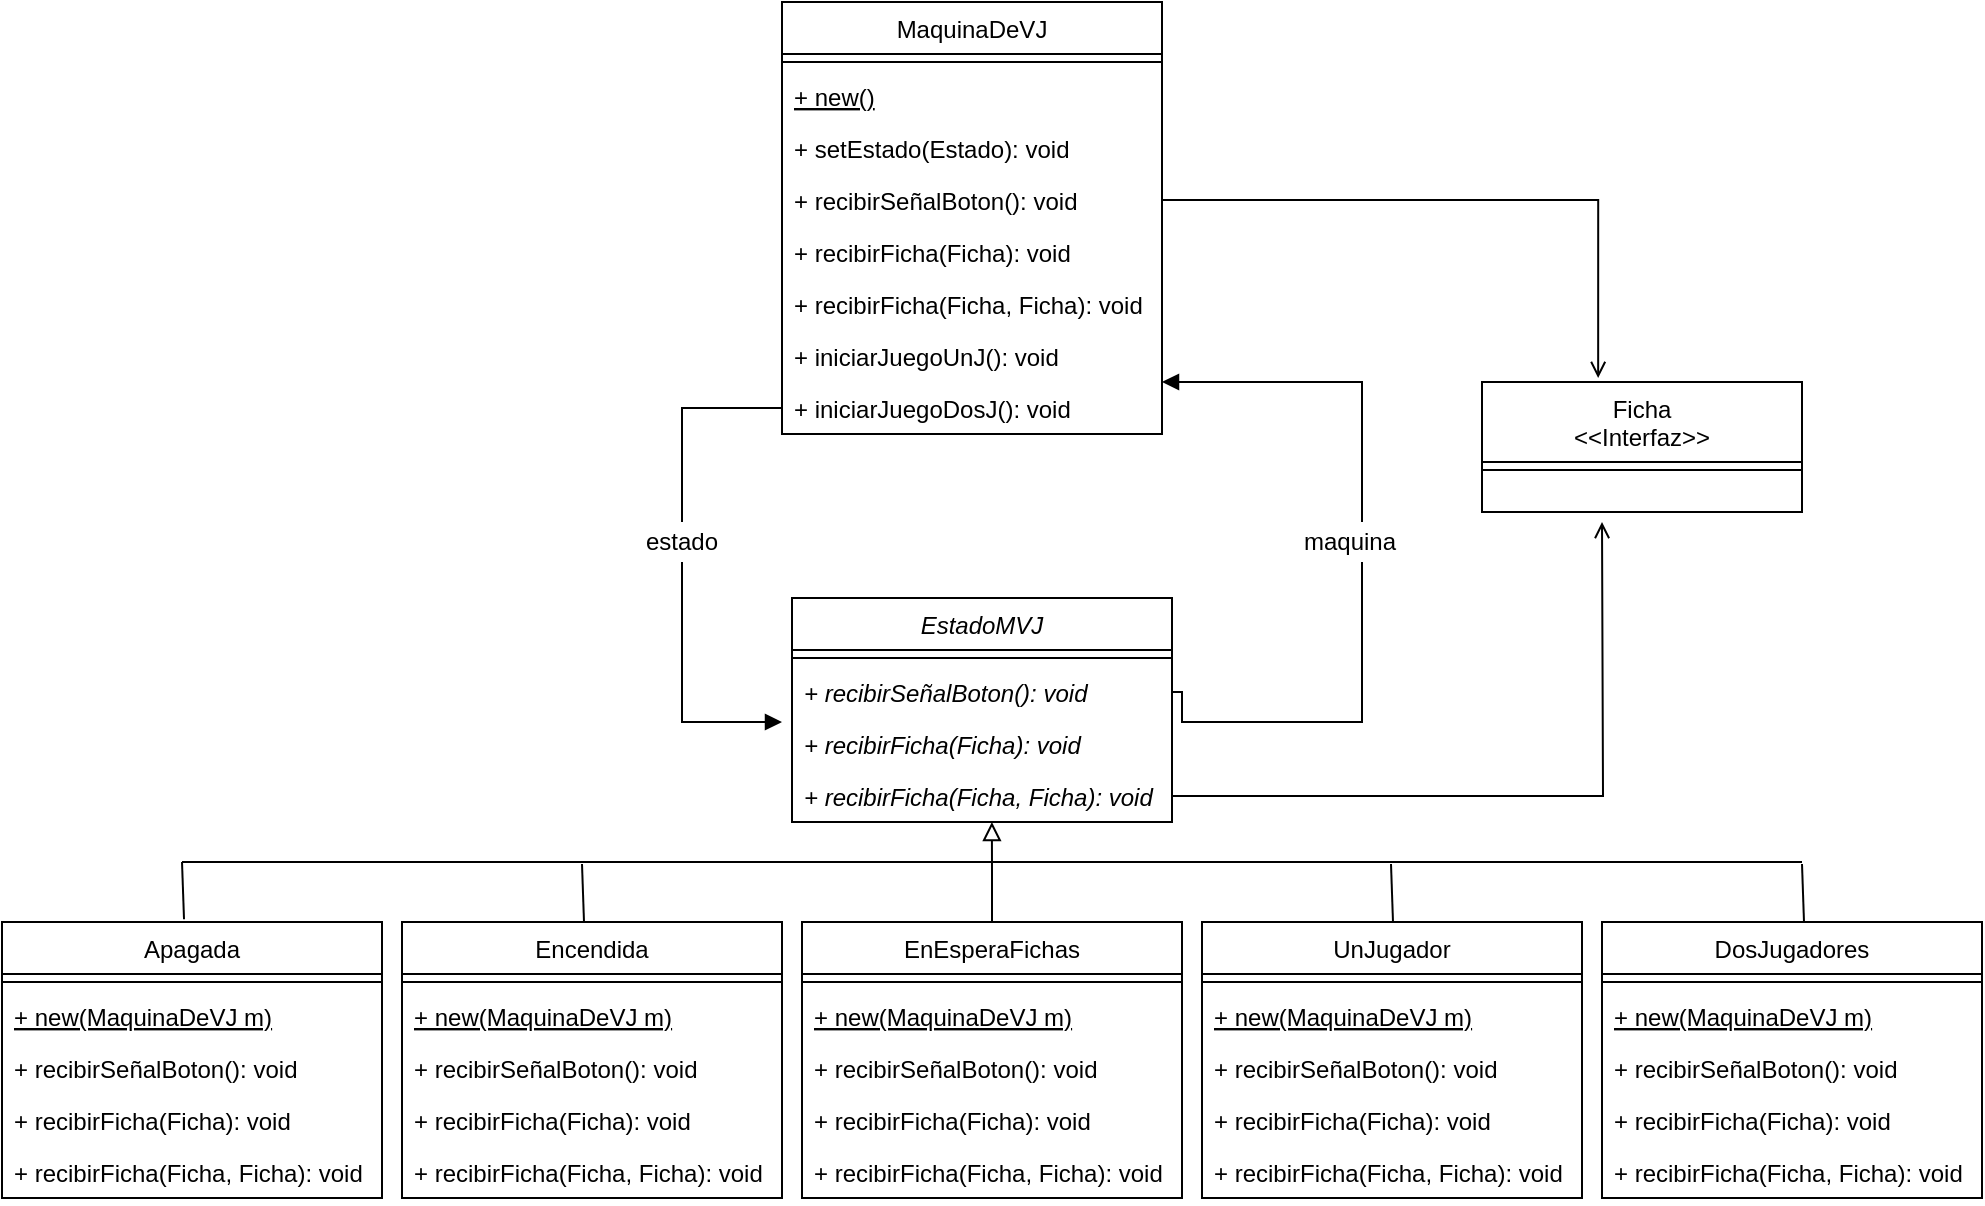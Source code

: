 <mxfile version="28.2.5">
  <diagram id="C5RBs43oDa-KdzZeNtuy" name="Page-1">
    <mxGraphModel dx="2418" dy="2058" grid="1" gridSize="10" guides="1" tooltips="1" connect="1" arrows="1" fold="1" page="1" pageScale="1" pageWidth="827" pageHeight="1169" math="0" shadow="0">
      <root>
        <mxCell id="WIyWlLk6GJQsqaUBKTNV-0" />
        <mxCell id="WIyWlLk6GJQsqaUBKTNV-1" parent="WIyWlLk6GJQsqaUBKTNV-0" />
        <mxCell id="UZqX43Rpj6E_O7g7snm4-7" value="MaquinaDeVJ" style="swimlane;fontStyle=0;align=center;verticalAlign=top;childLayout=stackLayout;horizontal=1;startSize=26;horizontalStack=0;resizeParent=1;resizeLast=0;collapsible=1;marginBottom=0;rounded=0;shadow=0;strokeWidth=1;" parent="WIyWlLk6GJQsqaUBKTNV-1" vertex="1">
          <mxGeometry x="130" y="-470" width="190" height="216" as="geometry">
            <mxRectangle x="560" y="380" width="160" height="26" as="alternateBounds" />
          </mxGeometry>
        </mxCell>
        <mxCell id="UZqX43Rpj6E_O7g7snm4-11" value="" style="line;html=1;strokeWidth=1;align=left;verticalAlign=middle;spacingTop=-1;spacingLeft=3;spacingRight=3;rotatable=0;labelPosition=right;points=[];portConstraint=eastwest;" parent="UZqX43Rpj6E_O7g7snm4-7" vertex="1">
          <mxGeometry y="26" width="190" height="8" as="geometry" />
        </mxCell>
        <mxCell id="UZqX43Rpj6E_O7g7snm4-12" value="+ new()" style="text;align=left;verticalAlign=top;spacingLeft=4;spacingRight=4;overflow=hidden;rotatable=0;points=[[0,0.5],[1,0.5]];portConstraint=eastwest;fontStyle=4" parent="UZqX43Rpj6E_O7g7snm4-7" vertex="1">
          <mxGeometry y="34" width="190" height="26" as="geometry" />
        </mxCell>
        <mxCell id="GCBcyzNS5vGIQ2Xak3aQ-25" value="+ setEstado(Estado): void" style="text;align=left;verticalAlign=top;spacingLeft=4;spacingRight=4;overflow=hidden;rotatable=0;points=[[0,0.5],[1,0.5]];portConstraint=eastwest;" parent="UZqX43Rpj6E_O7g7snm4-7" vertex="1">
          <mxGeometry y="60" width="190" height="26" as="geometry" />
        </mxCell>
        <mxCell id="GCBcyzNS5vGIQ2Xak3aQ-46" value="+ recibirSeñalBoton(): void" style="text;align=left;verticalAlign=top;spacingLeft=4;spacingRight=4;overflow=hidden;rotatable=0;points=[[0,0.5],[1,0.5]];portConstraint=eastwest;" parent="UZqX43Rpj6E_O7g7snm4-7" vertex="1">
          <mxGeometry y="86" width="190" height="26" as="geometry" />
        </mxCell>
        <mxCell id="YJoVHZ8ohPTa9mw98y_0-13" value="+ recibirFicha(Ficha): void" style="text;align=left;verticalAlign=top;spacingLeft=4;spacingRight=4;overflow=hidden;rotatable=0;points=[[0,0.5],[1,0.5]];portConstraint=eastwest;" parent="UZqX43Rpj6E_O7g7snm4-7" vertex="1">
          <mxGeometry y="112" width="190" height="26" as="geometry" />
        </mxCell>
        <mxCell id="GCBcyzNS5vGIQ2Xak3aQ-27" value="+ recibirFicha(Ficha, Ficha): void" style="text;align=left;verticalAlign=top;spacingLeft=4;spacingRight=4;overflow=hidden;rotatable=0;points=[[0,0.5],[1,0.5]];portConstraint=eastwest;" parent="UZqX43Rpj6E_O7g7snm4-7" vertex="1">
          <mxGeometry y="138" width="190" height="26" as="geometry" />
        </mxCell>
        <mxCell id="U2_cQN8DCtw2l2Un_i4g-0" value="+ iniciarJuegoUnJ(): void" style="text;align=left;verticalAlign=top;spacingLeft=4;spacingRight=4;overflow=hidden;rotatable=0;points=[[0,0.5],[1,0.5]];portConstraint=eastwest;" vertex="1" parent="UZqX43Rpj6E_O7g7snm4-7">
          <mxGeometry y="164" width="190" height="26" as="geometry" />
        </mxCell>
        <mxCell id="U2_cQN8DCtw2l2Un_i4g-35" style="edgeStyle=orthogonalEdgeStyle;rounded=0;orthogonalLoop=1;jettySize=auto;html=1;endArrow=block;endFill=1;" edge="1" parent="UZqX43Rpj6E_O7g7snm4-7" source="U2_cQN8DCtw2l2Un_i4g-2">
          <mxGeometry relative="1" as="geometry">
            <mxPoint y="360" as="targetPoint" />
            <Array as="points">
              <mxPoint x="-50" y="203" />
              <mxPoint x="-50" y="360" />
            </Array>
          </mxGeometry>
        </mxCell>
        <mxCell id="U2_cQN8DCtw2l2Un_i4g-2" value="+ iniciarJuegoDosJ(): void" style="text;align=left;verticalAlign=top;spacingLeft=4;spacingRight=4;overflow=hidden;rotatable=0;points=[[0,0.5],[1,0.5]];portConstraint=eastwest;" vertex="1" parent="UZqX43Rpj6E_O7g7snm4-7">
          <mxGeometry y="190" width="190" height="26" as="geometry" />
        </mxCell>
        <mxCell id="YJoVHZ8ohPTa9mw98y_0-15" value="EstadoMVJ" style="swimlane;fontStyle=2;align=center;verticalAlign=top;childLayout=stackLayout;horizontal=1;startSize=26;horizontalStack=0;resizeParent=1;resizeLast=0;collapsible=1;marginBottom=0;rounded=0;shadow=0;strokeWidth=1;" parent="WIyWlLk6GJQsqaUBKTNV-1" vertex="1">
          <mxGeometry x="135" y="-172" width="190" height="112" as="geometry">
            <mxRectangle x="560" y="380" width="160" height="26" as="alternateBounds" />
          </mxGeometry>
        </mxCell>
        <mxCell id="YJoVHZ8ohPTa9mw98y_0-16" value="" style="line;html=1;strokeWidth=1;align=left;verticalAlign=middle;spacingTop=-1;spacingLeft=3;spacingRight=3;rotatable=0;labelPosition=right;points=[];portConstraint=eastwest;" parent="YJoVHZ8ohPTa9mw98y_0-15" vertex="1">
          <mxGeometry y="26" width="190" height="8" as="geometry" />
        </mxCell>
        <mxCell id="U2_cQN8DCtw2l2Un_i4g-3" value="+ recibirSeñalBoton(): void" style="text;align=left;verticalAlign=top;spacingLeft=4;spacingRight=4;overflow=hidden;rotatable=0;points=[[0,0.5],[1,0.5]];portConstraint=eastwest;fontStyle=2" vertex="1" parent="YJoVHZ8ohPTa9mw98y_0-15">
          <mxGeometry y="34" width="190" height="26" as="geometry" />
        </mxCell>
        <mxCell id="U2_cQN8DCtw2l2Un_i4g-4" value="+ recibirFicha(Ficha): void" style="text;align=left;verticalAlign=top;spacingLeft=4;spacingRight=4;overflow=hidden;rotatable=0;points=[[0,0.5],[1,0.5]];portConstraint=eastwest;fontStyle=2" vertex="1" parent="YJoVHZ8ohPTa9mw98y_0-15">
          <mxGeometry y="60" width="190" height="26" as="geometry" />
        </mxCell>
        <mxCell id="U2_cQN8DCtw2l2Un_i4g-47" style="edgeStyle=orthogonalEdgeStyle;rounded=0;orthogonalLoop=1;jettySize=auto;html=1;endArrow=open;endFill=0;" edge="1" parent="YJoVHZ8ohPTa9mw98y_0-15" source="U2_cQN8DCtw2l2Un_i4g-5">
          <mxGeometry relative="1" as="geometry">
            <mxPoint x="405" y="-38" as="targetPoint" />
          </mxGeometry>
        </mxCell>
        <mxCell id="U2_cQN8DCtw2l2Un_i4g-5" value="+ recibirFicha(Ficha, Ficha): void" style="text;align=left;verticalAlign=top;spacingLeft=4;spacingRight=4;overflow=hidden;rotatable=0;points=[[0,0.5],[1,0.5]];portConstraint=eastwest;fontStyle=2" vertex="1" parent="YJoVHZ8ohPTa9mw98y_0-15">
          <mxGeometry y="86" width="190" height="26" as="geometry" />
        </mxCell>
        <mxCell id="GCBcyzNS5vGIQ2Xak3aQ-28" value="Apagada" style="swimlane;fontStyle=0;align=center;verticalAlign=top;childLayout=stackLayout;horizontal=1;startSize=26;horizontalStack=0;resizeParent=1;resizeLast=0;collapsible=1;marginBottom=0;rounded=0;shadow=0;strokeWidth=1;" parent="WIyWlLk6GJQsqaUBKTNV-1" vertex="1">
          <mxGeometry x="-260" y="-10" width="190" height="138" as="geometry">
            <mxRectangle x="560" y="380" width="160" height="26" as="alternateBounds" />
          </mxGeometry>
        </mxCell>
        <mxCell id="GCBcyzNS5vGIQ2Xak3aQ-29" value="" style="line;html=1;strokeWidth=1;align=left;verticalAlign=middle;spacingTop=-1;spacingLeft=3;spacingRight=3;rotatable=0;labelPosition=right;points=[];portConstraint=eastwest;" parent="GCBcyzNS5vGIQ2Xak3aQ-28" vertex="1">
          <mxGeometry y="26" width="190" height="8" as="geometry" />
        </mxCell>
        <mxCell id="GCBcyzNS5vGIQ2Xak3aQ-30" value="+ new(MaquinaDeVJ m)" style="text;align=left;verticalAlign=top;spacingLeft=4;spacingRight=4;overflow=hidden;rotatable=0;points=[[0,0.5],[1,0.5]];portConstraint=eastwest;fontStyle=4" parent="GCBcyzNS5vGIQ2Xak3aQ-28" vertex="1">
          <mxGeometry y="34" width="190" height="26" as="geometry" />
        </mxCell>
        <mxCell id="U2_cQN8DCtw2l2Un_i4g-6" value="+ recibirSeñalBoton(): void" style="text;align=left;verticalAlign=top;spacingLeft=4;spacingRight=4;overflow=hidden;rotatable=0;points=[[0,0.5],[1,0.5]];portConstraint=eastwest;" vertex="1" parent="GCBcyzNS5vGIQ2Xak3aQ-28">
          <mxGeometry y="60" width="190" height="26" as="geometry" />
        </mxCell>
        <mxCell id="U2_cQN8DCtw2l2Un_i4g-7" value="+ recibirFicha(Ficha): void" style="text;align=left;verticalAlign=top;spacingLeft=4;spacingRight=4;overflow=hidden;rotatable=0;points=[[0,0.5],[1,0.5]];portConstraint=eastwest;" vertex="1" parent="GCBcyzNS5vGIQ2Xak3aQ-28">
          <mxGeometry y="86" width="190" height="26" as="geometry" />
        </mxCell>
        <mxCell id="U2_cQN8DCtw2l2Un_i4g-8" value="+ recibirFicha(Ficha, Ficha): void" style="text;align=left;verticalAlign=top;spacingLeft=4;spacingRight=4;overflow=hidden;rotatable=0;points=[[0,0.5],[1,0.5]];portConstraint=eastwest;" vertex="1" parent="GCBcyzNS5vGIQ2Xak3aQ-28">
          <mxGeometry y="112" width="190" height="26" as="geometry" />
        </mxCell>
        <mxCell id="GCBcyzNS5vGIQ2Xak3aQ-51" value="Ficha&#xa;&lt;&lt;Interfaz&gt;&gt;" style="swimlane;fontStyle=0;align=center;verticalAlign=middle;childLayout=stackLayout;horizontal=1;startSize=40;horizontalStack=0;resizeParent=1;resizeLast=0;collapsible=1;marginBottom=0;rounded=0;shadow=0;strokeWidth=1;" parent="WIyWlLk6GJQsqaUBKTNV-1" vertex="1">
          <mxGeometry x="480" y="-280" width="160" height="65" as="geometry">
            <mxRectangle x="560" y="380" width="160" height="26" as="alternateBounds" />
          </mxGeometry>
        </mxCell>
        <mxCell id="GCBcyzNS5vGIQ2Xak3aQ-52" value="" style="line;html=1;strokeWidth=1;align=left;verticalAlign=middle;spacingTop=-1;spacingLeft=3;spacingRight=3;rotatable=0;labelPosition=right;points=[];portConstraint=eastwest;" parent="GCBcyzNS5vGIQ2Xak3aQ-51" vertex="1">
          <mxGeometry y="40" width="160" height="8" as="geometry" />
        </mxCell>
        <mxCell id="U2_cQN8DCtw2l2Un_i4g-9" value="Encendida" style="swimlane;fontStyle=0;align=center;verticalAlign=top;childLayout=stackLayout;horizontal=1;startSize=26;horizontalStack=0;resizeParent=1;resizeLast=0;collapsible=1;marginBottom=0;rounded=0;shadow=0;strokeWidth=1;" vertex="1" parent="WIyWlLk6GJQsqaUBKTNV-1">
          <mxGeometry x="-60" y="-10" width="190" height="138" as="geometry">
            <mxRectangle x="560" y="380" width="160" height="26" as="alternateBounds" />
          </mxGeometry>
        </mxCell>
        <mxCell id="U2_cQN8DCtw2l2Un_i4g-10" value="" style="line;html=1;strokeWidth=1;align=left;verticalAlign=middle;spacingTop=-1;spacingLeft=3;spacingRight=3;rotatable=0;labelPosition=right;points=[];portConstraint=eastwest;" vertex="1" parent="U2_cQN8DCtw2l2Un_i4g-9">
          <mxGeometry y="26" width="190" height="8" as="geometry" />
        </mxCell>
        <mxCell id="U2_cQN8DCtw2l2Un_i4g-11" value="+ new(MaquinaDeVJ m)" style="text;align=left;verticalAlign=top;spacingLeft=4;spacingRight=4;overflow=hidden;rotatable=0;points=[[0,0.5],[1,0.5]];portConstraint=eastwest;fontStyle=4" vertex="1" parent="U2_cQN8DCtw2l2Un_i4g-9">
          <mxGeometry y="34" width="190" height="26" as="geometry" />
        </mxCell>
        <mxCell id="U2_cQN8DCtw2l2Un_i4g-12" value="+ recibirSeñalBoton(): void" style="text;align=left;verticalAlign=top;spacingLeft=4;spacingRight=4;overflow=hidden;rotatable=0;points=[[0,0.5],[1,0.5]];portConstraint=eastwest;" vertex="1" parent="U2_cQN8DCtw2l2Un_i4g-9">
          <mxGeometry y="60" width="190" height="26" as="geometry" />
        </mxCell>
        <mxCell id="U2_cQN8DCtw2l2Un_i4g-13" value="+ recibirFicha(Ficha): void" style="text;align=left;verticalAlign=top;spacingLeft=4;spacingRight=4;overflow=hidden;rotatable=0;points=[[0,0.5],[1,0.5]];portConstraint=eastwest;" vertex="1" parent="U2_cQN8DCtw2l2Un_i4g-9">
          <mxGeometry y="86" width="190" height="26" as="geometry" />
        </mxCell>
        <mxCell id="U2_cQN8DCtw2l2Un_i4g-14" value="+ recibirFicha(Ficha, Ficha): void" style="text;align=left;verticalAlign=top;spacingLeft=4;spacingRight=4;overflow=hidden;rotatable=0;points=[[0,0.5],[1,0.5]];portConstraint=eastwest;" vertex="1" parent="U2_cQN8DCtw2l2Un_i4g-9">
          <mxGeometry y="112" width="190" height="26" as="geometry" />
        </mxCell>
        <mxCell id="U2_cQN8DCtw2l2Un_i4g-15" value="EnEsperaFichas" style="swimlane;fontStyle=0;align=center;verticalAlign=top;childLayout=stackLayout;horizontal=1;startSize=26;horizontalStack=0;resizeParent=1;resizeLast=0;collapsible=1;marginBottom=0;rounded=0;shadow=0;strokeWidth=1;" vertex="1" parent="WIyWlLk6GJQsqaUBKTNV-1">
          <mxGeometry x="140" y="-10" width="190" height="138" as="geometry">
            <mxRectangle x="560" y="380" width="160" height="26" as="alternateBounds" />
          </mxGeometry>
        </mxCell>
        <mxCell id="U2_cQN8DCtw2l2Un_i4g-16" value="" style="line;html=1;strokeWidth=1;align=left;verticalAlign=middle;spacingTop=-1;spacingLeft=3;spacingRight=3;rotatable=0;labelPosition=right;points=[];portConstraint=eastwest;" vertex="1" parent="U2_cQN8DCtw2l2Un_i4g-15">
          <mxGeometry y="26" width="190" height="8" as="geometry" />
        </mxCell>
        <mxCell id="U2_cQN8DCtw2l2Un_i4g-17" value="+ new(MaquinaDeVJ m)" style="text;align=left;verticalAlign=top;spacingLeft=4;spacingRight=4;overflow=hidden;rotatable=0;points=[[0,0.5],[1,0.5]];portConstraint=eastwest;fontStyle=4" vertex="1" parent="U2_cQN8DCtw2l2Un_i4g-15">
          <mxGeometry y="34" width="190" height="26" as="geometry" />
        </mxCell>
        <mxCell id="U2_cQN8DCtw2l2Un_i4g-18" value="+ recibirSeñalBoton(): void" style="text;align=left;verticalAlign=top;spacingLeft=4;spacingRight=4;overflow=hidden;rotatable=0;points=[[0,0.5],[1,0.5]];portConstraint=eastwest;" vertex="1" parent="U2_cQN8DCtw2l2Un_i4g-15">
          <mxGeometry y="60" width="190" height="26" as="geometry" />
        </mxCell>
        <mxCell id="U2_cQN8DCtw2l2Un_i4g-19" value="+ recibirFicha(Ficha): void" style="text;align=left;verticalAlign=top;spacingLeft=4;spacingRight=4;overflow=hidden;rotatable=0;points=[[0,0.5],[1,0.5]];portConstraint=eastwest;" vertex="1" parent="U2_cQN8DCtw2l2Un_i4g-15">
          <mxGeometry y="86" width="190" height="26" as="geometry" />
        </mxCell>
        <mxCell id="U2_cQN8DCtw2l2Un_i4g-20" value="+ recibirFicha(Ficha, Ficha): void" style="text;align=left;verticalAlign=top;spacingLeft=4;spacingRight=4;overflow=hidden;rotatable=0;points=[[0,0.5],[1,0.5]];portConstraint=eastwest;" vertex="1" parent="U2_cQN8DCtw2l2Un_i4g-15">
          <mxGeometry y="112" width="190" height="26" as="geometry" />
        </mxCell>
        <mxCell id="U2_cQN8DCtw2l2Un_i4g-21" value="UnJugador" style="swimlane;fontStyle=0;align=center;verticalAlign=top;childLayout=stackLayout;horizontal=1;startSize=26;horizontalStack=0;resizeParent=1;resizeLast=0;collapsible=1;marginBottom=0;rounded=0;shadow=0;strokeWidth=1;" vertex="1" parent="WIyWlLk6GJQsqaUBKTNV-1">
          <mxGeometry x="340" y="-10" width="190" height="138" as="geometry">
            <mxRectangle x="560" y="380" width="160" height="26" as="alternateBounds" />
          </mxGeometry>
        </mxCell>
        <mxCell id="U2_cQN8DCtw2l2Un_i4g-22" value="" style="line;html=1;strokeWidth=1;align=left;verticalAlign=middle;spacingTop=-1;spacingLeft=3;spacingRight=3;rotatable=0;labelPosition=right;points=[];portConstraint=eastwest;" vertex="1" parent="U2_cQN8DCtw2l2Un_i4g-21">
          <mxGeometry y="26" width="190" height="8" as="geometry" />
        </mxCell>
        <mxCell id="U2_cQN8DCtw2l2Un_i4g-23" value="+ new(MaquinaDeVJ m)" style="text;align=left;verticalAlign=top;spacingLeft=4;spacingRight=4;overflow=hidden;rotatable=0;points=[[0,0.5],[1,0.5]];portConstraint=eastwest;fontStyle=4" vertex="1" parent="U2_cQN8DCtw2l2Un_i4g-21">
          <mxGeometry y="34" width="190" height="26" as="geometry" />
        </mxCell>
        <mxCell id="U2_cQN8DCtw2l2Un_i4g-24" value="+ recibirSeñalBoton(): void" style="text;align=left;verticalAlign=top;spacingLeft=4;spacingRight=4;overflow=hidden;rotatable=0;points=[[0,0.5],[1,0.5]];portConstraint=eastwest;" vertex="1" parent="U2_cQN8DCtw2l2Un_i4g-21">
          <mxGeometry y="60" width="190" height="26" as="geometry" />
        </mxCell>
        <mxCell id="U2_cQN8DCtw2l2Un_i4g-25" value="+ recibirFicha(Ficha): void" style="text;align=left;verticalAlign=top;spacingLeft=4;spacingRight=4;overflow=hidden;rotatable=0;points=[[0,0.5],[1,0.5]];portConstraint=eastwest;" vertex="1" parent="U2_cQN8DCtw2l2Un_i4g-21">
          <mxGeometry y="86" width="190" height="26" as="geometry" />
        </mxCell>
        <mxCell id="U2_cQN8DCtw2l2Un_i4g-26" value="+ recibirFicha(Ficha, Ficha): void" style="text;align=left;verticalAlign=top;spacingLeft=4;spacingRight=4;overflow=hidden;rotatable=0;points=[[0,0.5],[1,0.5]];portConstraint=eastwest;" vertex="1" parent="U2_cQN8DCtw2l2Un_i4g-21">
          <mxGeometry y="112" width="190" height="26" as="geometry" />
        </mxCell>
        <mxCell id="U2_cQN8DCtw2l2Un_i4g-27" value="DosJugadores" style="swimlane;fontStyle=0;align=center;verticalAlign=top;childLayout=stackLayout;horizontal=1;startSize=26;horizontalStack=0;resizeParent=1;resizeLast=0;collapsible=1;marginBottom=0;rounded=0;shadow=0;strokeWidth=1;" vertex="1" parent="WIyWlLk6GJQsqaUBKTNV-1">
          <mxGeometry x="540" y="-10" width="190" height="138" as="geometry">
            <mxRectangle x="560" y="380" width="160" height="26" as="alternateBounds" />
          </mxGeometry>
        </mxCell>
        <mxCell id="U2_cQN8DCtw2l2Un_i4g-28" value="" style="line;html=1;strokeWidth=1;align=left;verticalAlign=middle;spacingTop=-1;spacingLeft=3;spacingRight=3;rotatable=0;labelPosition=right;points=[];portConstraint=eastwest;" vertex="1" parent="U2_cQN8DCtw2l2Un_i4g-27">
          <mxGeometry y="26" width="190" height="8" as="geometry" />
        </mxCell>
        <mxCell id="U2_cQN8DCtw2l2Un_i4g-29" value="+ new(MaquinaDeVJ m)" style="text;align=left;verticalAlign=top;spacingLeft=4;spacingRight=4;overflow=hidden;rotatable=0;points=[[0,0.5],[1,0.5]];portConstraint=eastwest;fontStyle=4" vertex="1" parent="U2_cQN8DCtw2l2Un_i4g-27">
          <mxGeometry y="34" width="190" height="26" as="geometry" />
        </mxCell>
        <mxCell id="U2_cQN8DCtw2l2Un_i4g-30" value="+ recibirSeñalBoton(): void" style="text;align=left;verticalAlign=top;spacingLeft=4;spacingRight=4;overflow=hidden;rotatable=0;points=[[0,0.5],[1,0.5]];portConstraint=eastwest;" vertex="1" parent="U2_cQN8DCtw2l2Un_i4g-27">
          <mxGeometry y="60" width="190" height="26" as="geometry" />
        </mxCell>
        <mxCell id="U2_cQN8DCtw2l2Un_i4g-31" value="+ recibirFicha(Ficha): void" style="text;align=left;verticalAlign=top;spacingLeft=4;spacingRight=4;overflow=hidden;rotatable=0;points=[[0,0.5],[1,0.5]];portConstraint=eastwest;" vertex="1" parent="U2_cQN8DCtw2l2Un_i4g-27">
          <mxGeometry y="86" width="190" height="26" as="geometry" />
        </mxCell>
        <mxCell id="U2_cQN8DCtw2l2Un_i4g-32" value="+ recibirFicha(Ficha, Ficha): void" style="text;align=left;verticalAlign=top;spacingLeft=4;spacingRight=4;overflow=hidden;rotatable=0;points=[[0,0.5],[1,0.5]];portConstraint=eastwest;" vertex="1" parent="U2_cQN8DCtw2l2Un_i4g-27">
          <mxGeometry y="112" width="190" height="26" as="geometry" />
        </mxCell>
        <mxCell id="U2_cQN8DCtw2l2Un_i4g-37" style="edgeStyle=orthogonalEdgeStyle;rounded=0;orthogonalLoop=1;jettySize=auto;html=1;entryX=1;entryY=0;entryDx=0;entryDy=0;entryPerimeter=0;endArrow=block;endFill=1;" edge="1" parent="WIyWlLk6GJQsqaUBKTNV-1" source="U2_cQN8DCtw2l2Un_i4g-3" target="U2_cQN8DCtw2l2Un_i4g-2">
          <mxGeometry relative="1" as="geometry">
            <mxPoint x="390" y="-280" as="targetPoint" />
            <Array as="points">
              <mxPoint x="330" y="-125" />
              <mxPoint x="330" y="-110" />
              <mxPoint x="420" y="-110" />
              <mxPoint x="420" y="-280" />
            </Array>
          </mxGeometry>
        </mxCell>
        <mxCell id="U2_cQN8DCtw2l2Un_i4g-38" value="estado" style="text;html=1;align=center;verticalAlign=middle;whiteSpace=wrap;rounded=0;fillColor=default;" vertex="1" parent="WIyWlLk6GJQsqaUBKTNV-1">
          <mxGeometry x="50" y="-210" width="60" height="20" as="geometry" />
        </mxCell>
        <mxCell id="U2_cQN8DCtw2l2Un_i4g-39" style="edgeStyle=orthogonalEdgeStyle;rounded=0;orthogonalLoop=1;jettySize=auto;html=1;exitX=0.5;exitY=1;exitDx=0;exitDy=0;" edge="1" parent="WIyWlLk6GJQsqaUBKTNV-1" source="U2_cQN8DCtw2l2Un_i4g-38" target="U2_cQN8DCtw2l2Un_i4g-38">
          <mxGeometry relative="1" as="geometry" />
        </mxCell>
        <mxCell id="U2_cQN8DCtw2l2Un_i4g-42" value="maquina" style="text;html=1;align=center;verticalAlign=middle;whiteSpace=wrap;rounded=0;fillColor=default;" vertex="1" parent="WIyWlLk6GJQsqaUBKTNV-1">
          <mxGeometry x="384" y="-210" width="60" height="20" as="geometry" />
        </mxCell>
        <mxCell id="U2_cQN8DCtw2l2Un_i4g-45" style="edgeStyle=orthogonalEdgeStyle;rounded=0;orthogonalLoop=1;jettySize=auto;html=1;entryX=0.526;entryY=1;entryDx=0;entryDy=0;entryPerimeter=0;endArrow=block;endFill=0;endSize=7;" edge="1" parent="WIyWlLk6GJQsqaUBKTNV-1" source="U2_cQN8DCtw2l2Un_i4g-15" target="U2_cQN8DCtw2l2Un_i4g-5">
          <mxGeometry relative="1" as="geometry" />
        </mxCell>
        <mxCell id="U2_cQN8DCtw2l2Un_i4g-46" style="edgeStyle=orthogonalEdgeStyle;rounded=0;orthogonalLoop=1;jettySize=auto;html=1;entryX=0.363;entryY=-0.031;entryDx=0;entryDy=0;entryPerimeter=0;endArrow=open;endFill=0;" edge="1" parent="WIyWlLk6GJQsqaUBKTNV-1" source="GCBcyzNS5vGIQ2Xak3aQ-46" target="GCBcyzNS5vGIQ2Xak3aQ-51">
          <mxGeometry relative="1" as="geometry" />
        </mxCell>
        <mxCell id="U2_cQN8DCtw2l2Un_i4g-49" value="" style="endArrow=none;html=1;rounded=0;" edge="1" parent="WIyWlLk6GJQsqaUBKTNV-1">
          <mxGeometry width="50" height="50" relative="1" as="geometry">
            <mxPoint x="-170" y="-40" as="sourcePoint" />
            <mxPoint x="640" y="-40" as="targetPoint" />
          </mxGeometry>
        </mxCell>
        <mxCell id="U2_cQN8DCtw2l2Un_i4g-50" value="" style="endArrow=none;html=1;rounded=0;exitX=0.479;exitY=-0.01;exitDx=0;exitDy=0;exitPerimeter=0;" edge="1" parent="WIyWlLk6GJQsqaUBKTNV-1" source="GCBcyzNS5vGIQ2Xak3aQ-28">
          <mxGeometry width="50" height="50" relative="1" as="geometry">
            <mxPoint x="-170" y="-20" as="sourcePoint" />
            <mxPoint x="-170" y="-40" as="targetPoint" />
          </mxGeometry>
        </mxCell>
        <mxCell id="U2_cQN8DCtw2l2Un_i4g-51" value="" style="endArrow=none;html=1;rounded=0;exitX=0.479;exitY=-0.01;exitDx=0;exitDy=0;exitPerimeter=0;" edge="1" parent="WIyWlLk6GJQsqaUBKTNV-1">
          <mxGeometry width="50" height="50" relative="1" as="geometry">
            <mxPoint x="31" y="-10" as="sourcePoint" />
            <mxPoint x="30" y="-39" as="targetPoint" />
          </mxGeometry>
        </mxCell>
        <mxCell id="U2_cQN8DCtw2l2Un_i4g-52" value="" style="endArrow=none;html=1;rounded=0;exitX=0.479;exitY=-0.01;exitDx=0;exitDy=0;exitPerimeter=0;" edge="1" parent="WIyWlLk6GJQsqaUBKTNV-1">
          <mxGeometry width="50" height="50" relative="1" as="geometry">
            <mxPoint x="435.5" y="-10" as="sourcePoint" />
            <mxPoint x="434.5" y="-39" as="targetPoint" />
          </mxGeometry>
        </mxCell>
        <mxCell id="U2_cQN8DCtw2l2Un_i4g-53" value="" style="endArrow=none;html=1;rounded=0;exitX=0.479;exitY=-0.01;exitDx=0;exitDy=0;exitPerimeter=0;" edge="1" parent="WIyWlLk6GJQsqaUBKTNV-1">
          <mxGeometry width="50" height="50" relative="1" as="geometry">
            <mxPoint x="641" y="-10" as="sourcePoint" />
            <mxPoint x="640" y="-39" as="targetPoint" />
          </mxGeometry>
        </mxCell>
      </root>
    </mxGraphModel>
  </diagram>
</mxfile>
